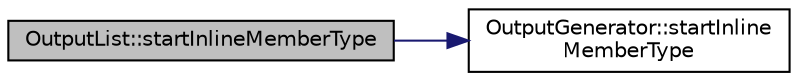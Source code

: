 digraph "OutputList::startInlineMemberType"
{
 // LATEX_PDF_SIZE
  edge [fontname="Helvetica",fontsize="10",labelfontname="Helvetica",labelfontsize="10"];
  node [fontname="Helvetica",fontsize="10",shape=record];
  rankdir="LR";
  Node1 [label="OutputList::startInlineMemberType",height=0.2,width=0.4,color="black", fillcolor="grey75", style="filled", fontcolor="black",tooltip=" "];
  Node1 -> Node2 [color="midnightblue",fontsize="10",style="solid",fontname="Helvetica"];
  Node2 [label="OutputGenerator::startInline\lMemberType",height=0.2,width=0.4,color="black", fillcolor="white", style="filled",URL="$classOutputGenerator.html#a590cf1aa2c7061dd15916a1459690445",tooltip=" "];
}
